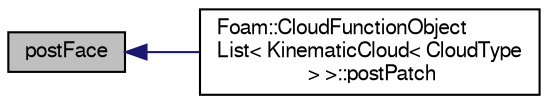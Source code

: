 digraph "postFace"
{
  bgcolor="transparent";
  edge [fontname="FreeSans",fontsize="10",labelfontname="FreeSans",labelfontsize="10"];
  node [fontname="FreeSans",fontsize="10",shape=record];
  rankdir="LR";
  Node25 [label="postFace",height=0.2,width=0.4,color="black", fillcolor="grey75", style="filled", fontcolor="black"];
  Node25 -> Node26 [dir="back",color="midnightblue",fontsize="10",style="solid",fontname="FreeSans"];
  Node26 [label="Foam::CloudFunctionObject\lList\< KinematicCloud\< CloudType\l \> \>::postPatch",height=0.2,width=0.4,color="black",URL="$a23974.html#a650fa8e8e9a4efa20ad7188b8b3bb790",tooltip="Post-patch hook. "];
}
